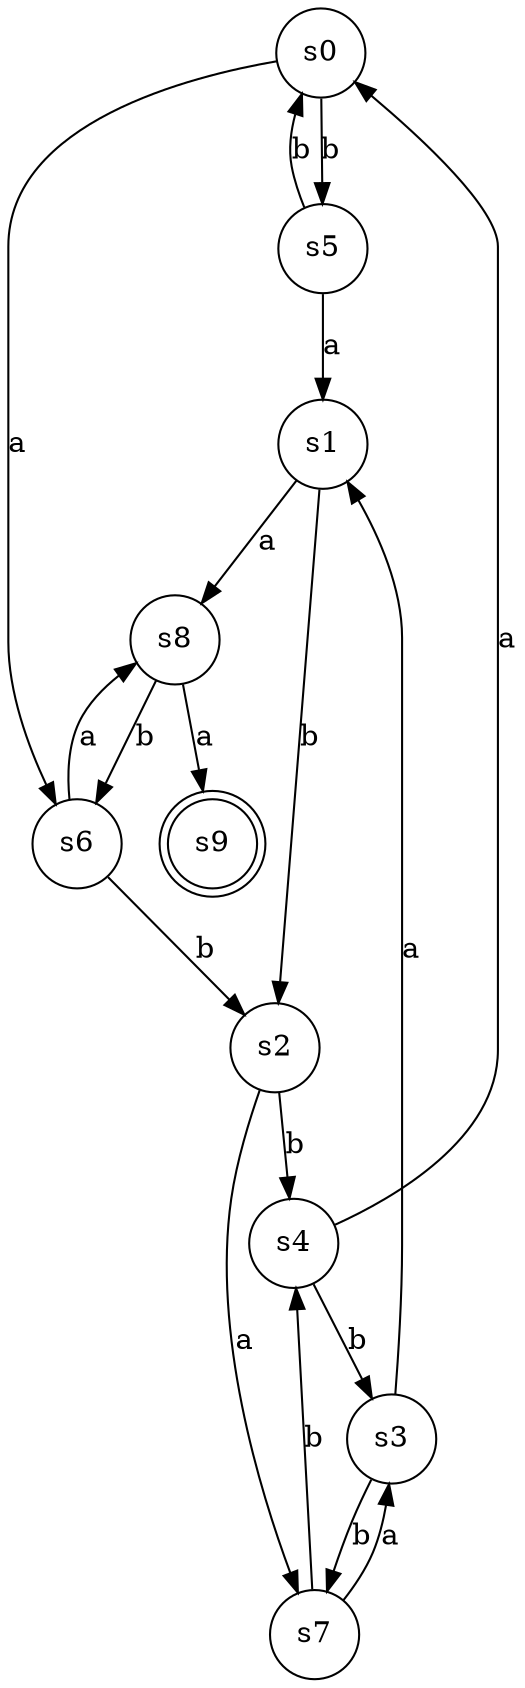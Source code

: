 digraph G {
	{
		node [shape=circle]
		s0
		s1
		s2
		s3
		s4
		s5
		s6
		s7
		s8
	}

	{
		node [shape=doublecircle]
		s9
	}

	s0 -> s6 [label=a];
	s0 -> s5 [label=b];
	s1 -> s8 [label=a];
	s1 -> s2 [label=b];
	s2 -> s7 [label=a];
	s2 -> s4 [label=b];
	s3 -> s1 [label=a];
	s3 -> s7 [label=b];
	s4 -> s0 [label=a];
	s4 -> s3 [label=b];
	s5 -> s1 [label=a];
	s5 -> s0 [label=b];
	s6 -> s8 [label=a];
	s6 -> s2 [label=b];
	s7 -> s3 [label=a];
	s7 -> s4 [label=b];
	s8 -> s9 [label=a];
	s8 -> s6 [label=b];

	start [label= "", shape=none]
}
